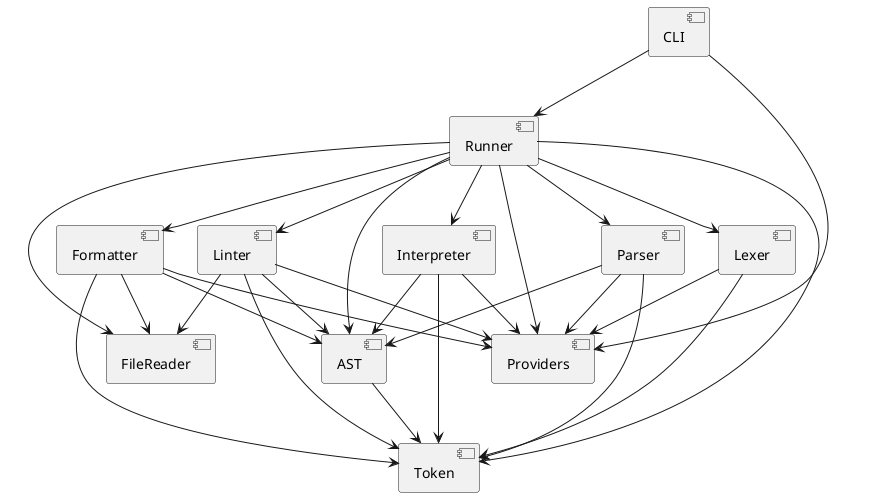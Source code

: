 @startuml

component Token
component FileReader
component Providers

component AST {
    [AST] --> Token
}

component Parser {
    [Parser] --> Token
    [Parser] --> AST
    [Parser] --> Providers
}

component Lexer {
    [Lexer] --> Token
    [Lexer] --> Providers
}

component Formatter {
    [Formatter] --> Token
    [Formatter] --> AST
    [Formatter] --> FileReader
    [Formatter] --> Providers
}

component Interpreter {
    [Interpreter] --> AST
    [Interpreter] --> Token
    [Interpreter] --> Providers
}

component Linter {
    [Linter] --> Token
    [Linter] --> AST
    [Linter] --> FileReader
    [Linter] --> Providers
}

component Runner {
    [Runner] --> Token
    [Runner] --> AST
    [Runner] --> Lexer
    [Runner] --> Parser
    [Runner] --> Interpreter
    [Runner] --> Formatter
    [Runner] --> FileReader
    [Runner] --> Providers
    [Runner] --> Linter
}

component CLI {
    [CLI] --> Runner
    [CLI] --> Providers
}

left to right direction
top to bottom direction

@enduml